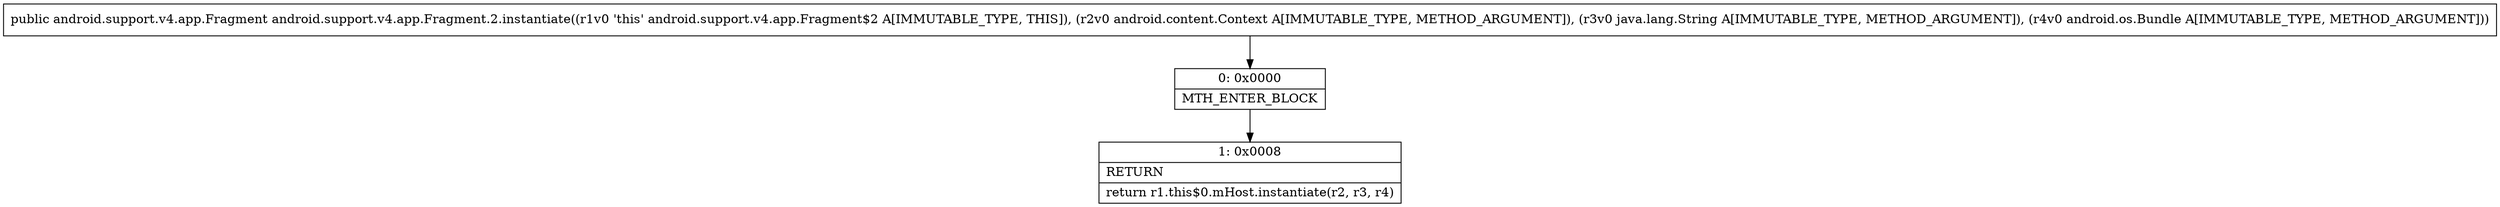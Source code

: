 digraph "CFG forandroid.support.v4.app.Fragment.2.instantiate(Landroid\/content\/Context;Ljava\/lang\/String;Landroid\/os\/Bundle;)Landroid\/support\/v4\/app\/Fragment;" {
Node_0 [shape=record,label="{0\:\ 0x0000|MTH_ENTER_BLOCK\l}"];
Node_1 [shape=record,label="{1\:\ 0x0008|RETURN\l|return r1.this$0.mHost.instantiate(r2, r3, r4)\l}"];
MethodNode[shape=record,label="{public android.support.v4.app.Fragment android.support.v4.app.Fragment.2.instantiate((r1v0 'this' android.support.v4.app.Fragment$2 A[IMMUTABLE_TYPE, THIS]), (r2v0 android.content.Context A[IMMUTABLE_TYPE, METHOD_ARGUMENT]), (r3v0 java.lang.String A[IMMUTABLE_TYPE, METHOD_ARGUMENT]), (r4v0 android.os.Bundle A[IMMUTABLE_TYPE, METHOD_ARGUMENT])) }"];
MethodNode -> Node_0;
Node_0 -> Node_1;
}

